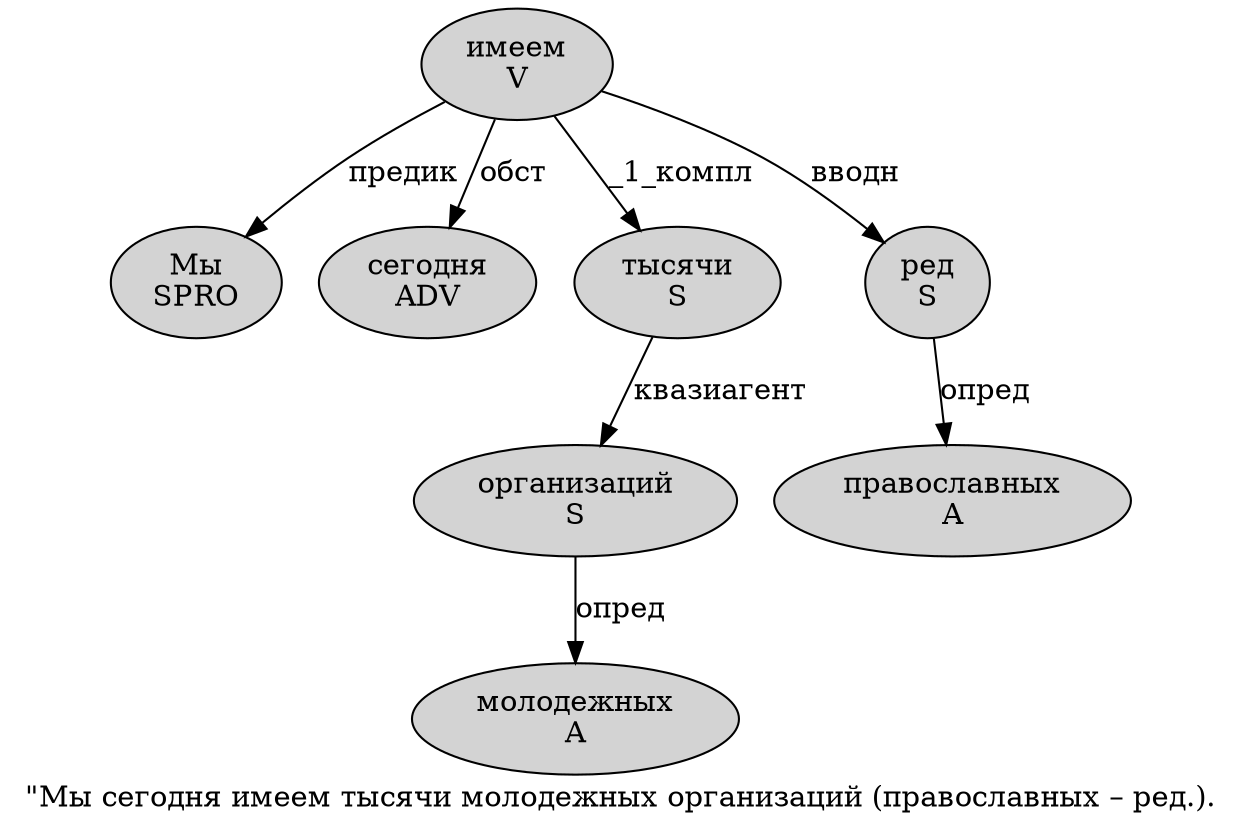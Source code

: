 digraph SENTENCE_1599 {
	graph [label="\"Мы сегодня имеем тысячи молодежных организаций (православных – ред.)."]
	node [style=filled]
		1 [label="Мы
SPRO" color="" fillcolor=lightgray penwidth=1 shape=ellipse]
		2 [label="сегодня
ADV" color="" fillcolor=lightgray penwidth=1 shape=ellipse]
		3 [label="имеем
V" color="" fillcolor=lightgray penwidth=1 shape=ellipse]
		4 [label="тысячи
S" color="" fillcolor=lightgray penwidth=1 shape=ellipse]
		5 [label="молодежных
A" color="" fillcolor=lightgray penwidth=1 shape=ellipse]
		6 [label="организаций
S" color="" fillcolor=lightgray penwidth=1 shape=ellipse]
		8 [label="православных
A" color="" fillcolor=lightgray penwidth=1 shape=ellipse]
		10 [label="ред
S" color="" fillcolor=lightgray penwidth=1 shape=ellipse]
			6 -> 5 [label="опред"]
			4 -> 6 [label="квазиагент"]
			3 -> 1 [label="предик"]
			3 -> 2 [label="обст"]
			3 -> 4 [label="_1_компл"]
			3 -> 10 [label="вводн"]
			10 -> 8 [label="опред"]
}